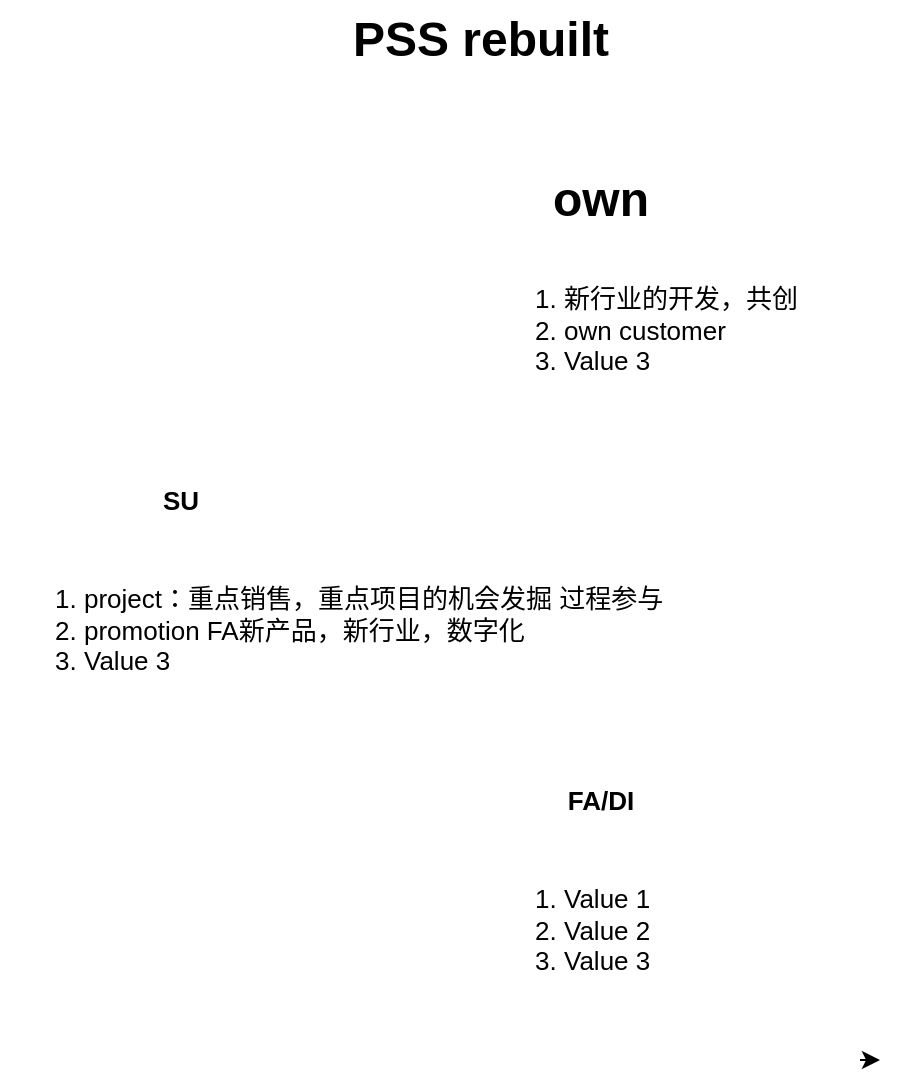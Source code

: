 <mxfile version="21.3.2" type="github">
  <diagram id="C5RBs43oDa-KdzZeNtuy" name="Page-1">
    <mxGraphModel dx="955" dy="499" grid="1" gridSize="10" guides="1" tooltips="1" connect="1" arrows="1" fold="1" page="1" pageScale="1" pageWidth="827" pageHeight="1169" math="0" shadow="0">
      <root>
        <mxCell id="WIyWlLk6GJQsqaUBKTNV-0" />
        <mxCell id="WIyWlLk6GJQsqaUBKTNV-1" parent="WIyWlLk6GJQsqaUBKTNV-0" />
        <mxCell id="XmbJknel8r5aZoSk7iP4-0" value="&lt;ol style=&quot;font-size: 13px;&quot;&gt;&lt;li style=&quot;font-size: 13px;&quot;&gt;project：重点销售，重点项目的机会发掘 过程参与&lt;/li&gt;&lt;li style=&quot;font-size: 13px;&quot;&gt;promotion FA新产品，新行业，数字化&amp;nbsp;&lt;/li&gt;&lt;li style=&quot;font-size: 13px;&quot;&gt;Value 3&lt;/li&gt;&lt;/ol&gt;" style="text;strokeColor=none;fillColor=none;html=1;whiteSpace=wrap;verticalAlign=middle;overflow=hidden;fontSize=13;" vertex="1" parent="WIyWlLk6GJQsqaUBKTNV-1">
          <mxGeometry x="20" y="340" width="380" height="130" as="geometry" />
        </mxCell>
        <mxCell id="XmbJknel8r5aZoSk7iP4-2" value="PSS rebuilt" style="text;strokeColor=none;fillColor=none;html=1;fontSize=24;fontStyle=1;verticalAlign=middle;align=center;" vertex="1" parent="WIyWlLk6GJQsqaUBKTNV-1">
          <mxGeometry x="210" y="90" width="100" height="40" as="geometry" />
        </mxCell>
        <mxCell id="XmbJknel8r5aZoSk7iP4-3" value="SU" style="text;strokeColor=none;fillColor=none;html=1;fontSize=13;fontStyle=1;verticalAlign=middle;align=center;" vertex="1" parent="WIyWlLk6GJQsqaUBKTNV-1">
          <mxGeometry x="60" y="320" width="100" height="40" as="geometry" />
        </mxCell>
        <mxCell id="XmbJknel8r5aZoSk7iP4-5" value="&lt;ol style=&quot;font-size: 13px;&quot;&gt;&lt;li style=&quot;font-size: 13px;&quot;&gt;新行业的开发，共创&lt;/li&gt;&lt;li style=&quot;font-size: 13px;&quot;&gt;own customer&lt;/li&gt;&lt;li style=&quot;font-size: 13px;&quot;&gt;Value 3&lt;/li&gt;&lt;/ol&gt;" style="text;strokeColor=none;fillColor=none;html=1;whiteSpace=wrap;verticalAlign=middle;overflow=hidden;fontSize=13;" vertex="1" parent="WIyWlLk6GJQsqaUBKTNV-1">
          <mxGeometry x="260" y="190" width="190" height="130" as="geometry" />
        </mxCell>
        <mxCell id="XmbJknel8r5aZoSk7iP4-6" value="own" style="text;strokeColor=none;fillColor=none;html=1;fontSize=24;fontStyle=1;verticalAlign=middle;align=center;" vertex="1" parent="WIyWlLk6GJQsqaUBKTNV-1">
          <mxGeometry x="270" y="170" width="100" height="40" as="geometry" />
        </mxCell>
        <mxCell id="XmbJknel8r5aZoSk7iP4-7" style="edgeStyle=orthogonalEdgeStyle;rounded=0;orthogonalLoop=1;jettySize=auto;html=1;exitX=1;exitY=1;exitDx=0;exitDy=0;fontSize=13;" edge="1" parent="WIyWlLk6GJQsqaUBKTNV-1" source="XmbJknel8r5aZoSk7iP4-8">
          <mxGeometry relative="1" as="geometry">
            <mxPoint x="460" y="620.091" as="targetPoint" />
          </mxGeometry>
        </mxCell>
        <mxCell id="XmbJknel8r5aZoSk7iP4-8" value="&lt;ol style=&quot;font-size: 13px;&quot;&gt;&lt;li style=&quot;font-size: 13px;&quot;&gt;Value 1&lt;/li&gt;&lt;li style=&quot;font-size: 13px;&quot;&gt;Value 2&lt;/li&gt;&lt;li style=&quot;font-size: 13px;&quot;&gt;Value 3&lt;/li&gt;&lt;/ol&gt;" style="text;strokeColor=none;fillColor=none;html=1;whiteSpace=wrap;verticalAlign=middle;overflow=hidden;fontSize=13;" vertex="1" parent="WIyWlLk6GJQsqaUBKTNV-1">
          <mxGeometry x="260" y="490" width="190" height="130" as="geometry" />
        </mxCell>
        <mxCell id="XmbJknel8r5aZoSk7iP4-9" value="FA/DI" style="text;strokeColor=none;fillColor=none;html=1;fontSize=13;fontStyle=1;verticalAlign=middle;align=center;" vertex="1" parent="WIyWlLk6GJQsqaUBKTNV-1">
          <mxGeometry x="270" y="470" width="100" height="40" as="geometry" />
        </mxCell>
      </root>
    </mxGraphModel>
  </diagram>
</mxfile>
